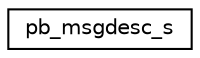 digraph "Graphical Class Hierarchy"
{
 // LATEX_PDF_SIZE
  edge [fontname="Helvetica",fontsize="10",labelfontname="Helvetica",labelfontsize="10"];
  node [fontname="Helvetica",fontsize="10",shape=record];
  rankdir="LR";
  Node0 [label="pb_msgdesc_s",height=0.2,width=0.4,color="black", fillcolor="white", style="filled",URL="$structpb__msgdesc__s.html",tooltip=" "];
}
